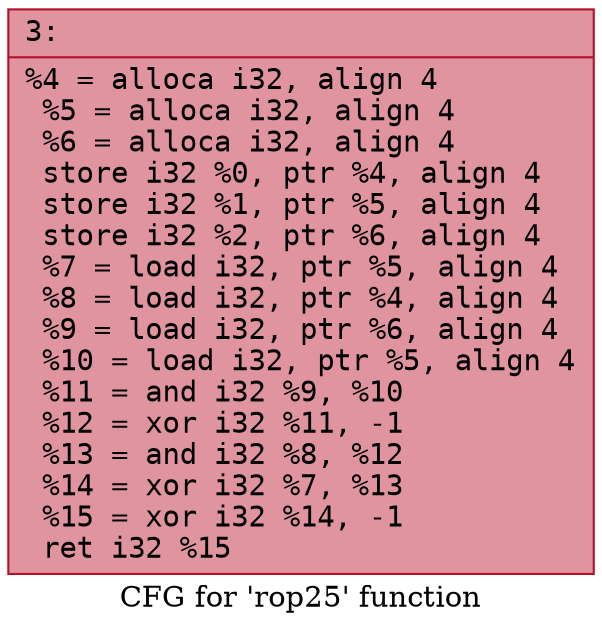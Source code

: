 digraph "CFG for 'rop25' function" {
	label="CFG for 'rop25' function";

	Node0x6000015c6670 [shape=record,color="#b70d28ff", style=filled, fillcolor="#b70d2870" fontname="Courier",label="{3:\l|  %4 = alloca i32, align 4\l  %5 = alloca i32, align 4\l  %6 = alloca i32, align 4\l  store i32 %0, ptr %4, align 4\l  store i32 %1, ptr %5, align 4\l  store i32 %2, ptr %6, align 4\l  %7 = load i32, ptr %5, align 4\l  %8 = load i32, ptr %4, align 4\l  %9 = load i32, ptr %6, align 4\l  %10 = load i32, ptr %5, align 4\l  %11 = and i32 %9, %10\l  %12 = xor i32 %11, -1\l  %13 = and i32 %8, %12\l  %14 = xor i32 %7, %13\l  %15 = xor i32 %14, -1\l  ret i32 %15\l}"];
}
